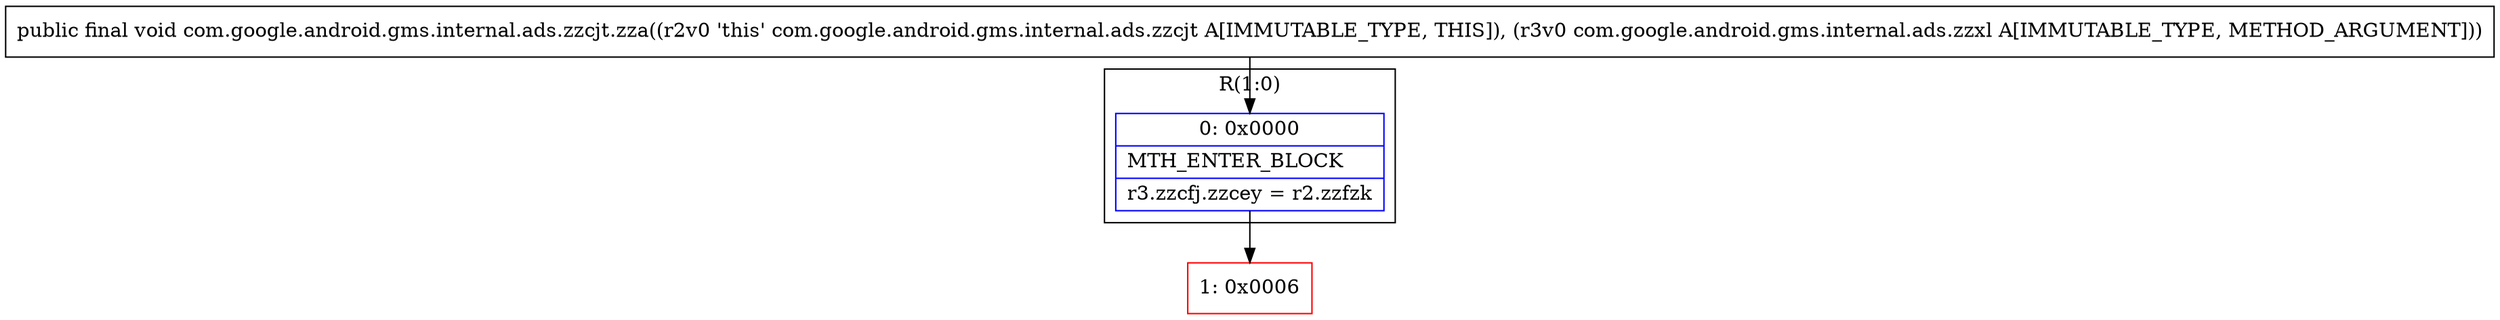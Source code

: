 digraph "CFG forcom.google.android.gms.internal.ads.zzcjt.zza(Lcom\/google\/android\/gms\/internal\/ads\/zzxl;)V" {
subgraph cluster_Region_2102840375 {
label = "R(1:0)";
node [shape=record,color=blue];
Node_0 [shape=record,label="{0\:\ 0x0000|MTH_ENTER_BLOCK\l|r3.zzcfj.zzcey = r2.zzfzk\l}"];
}
Node_1 [shape=record,color=red,label="{1\:\ 0x0006}"];
MethodNode[shape=record,label="{public final void com.google.android.gms.internal.ads.zzcjt.zza((r2v0 'this' com.google.android.gms.internal.ads.zzcjt A[IMMUTABLE_TYPE, THIS]), (r3v0 com.google.android.gms.internal.ads.zzxl A[IMMUTABLE_TYPE, METHOD_ARGUMENT])) }"];
MethodNode -> Node_0;
Node_0 -> Node_1;
}

